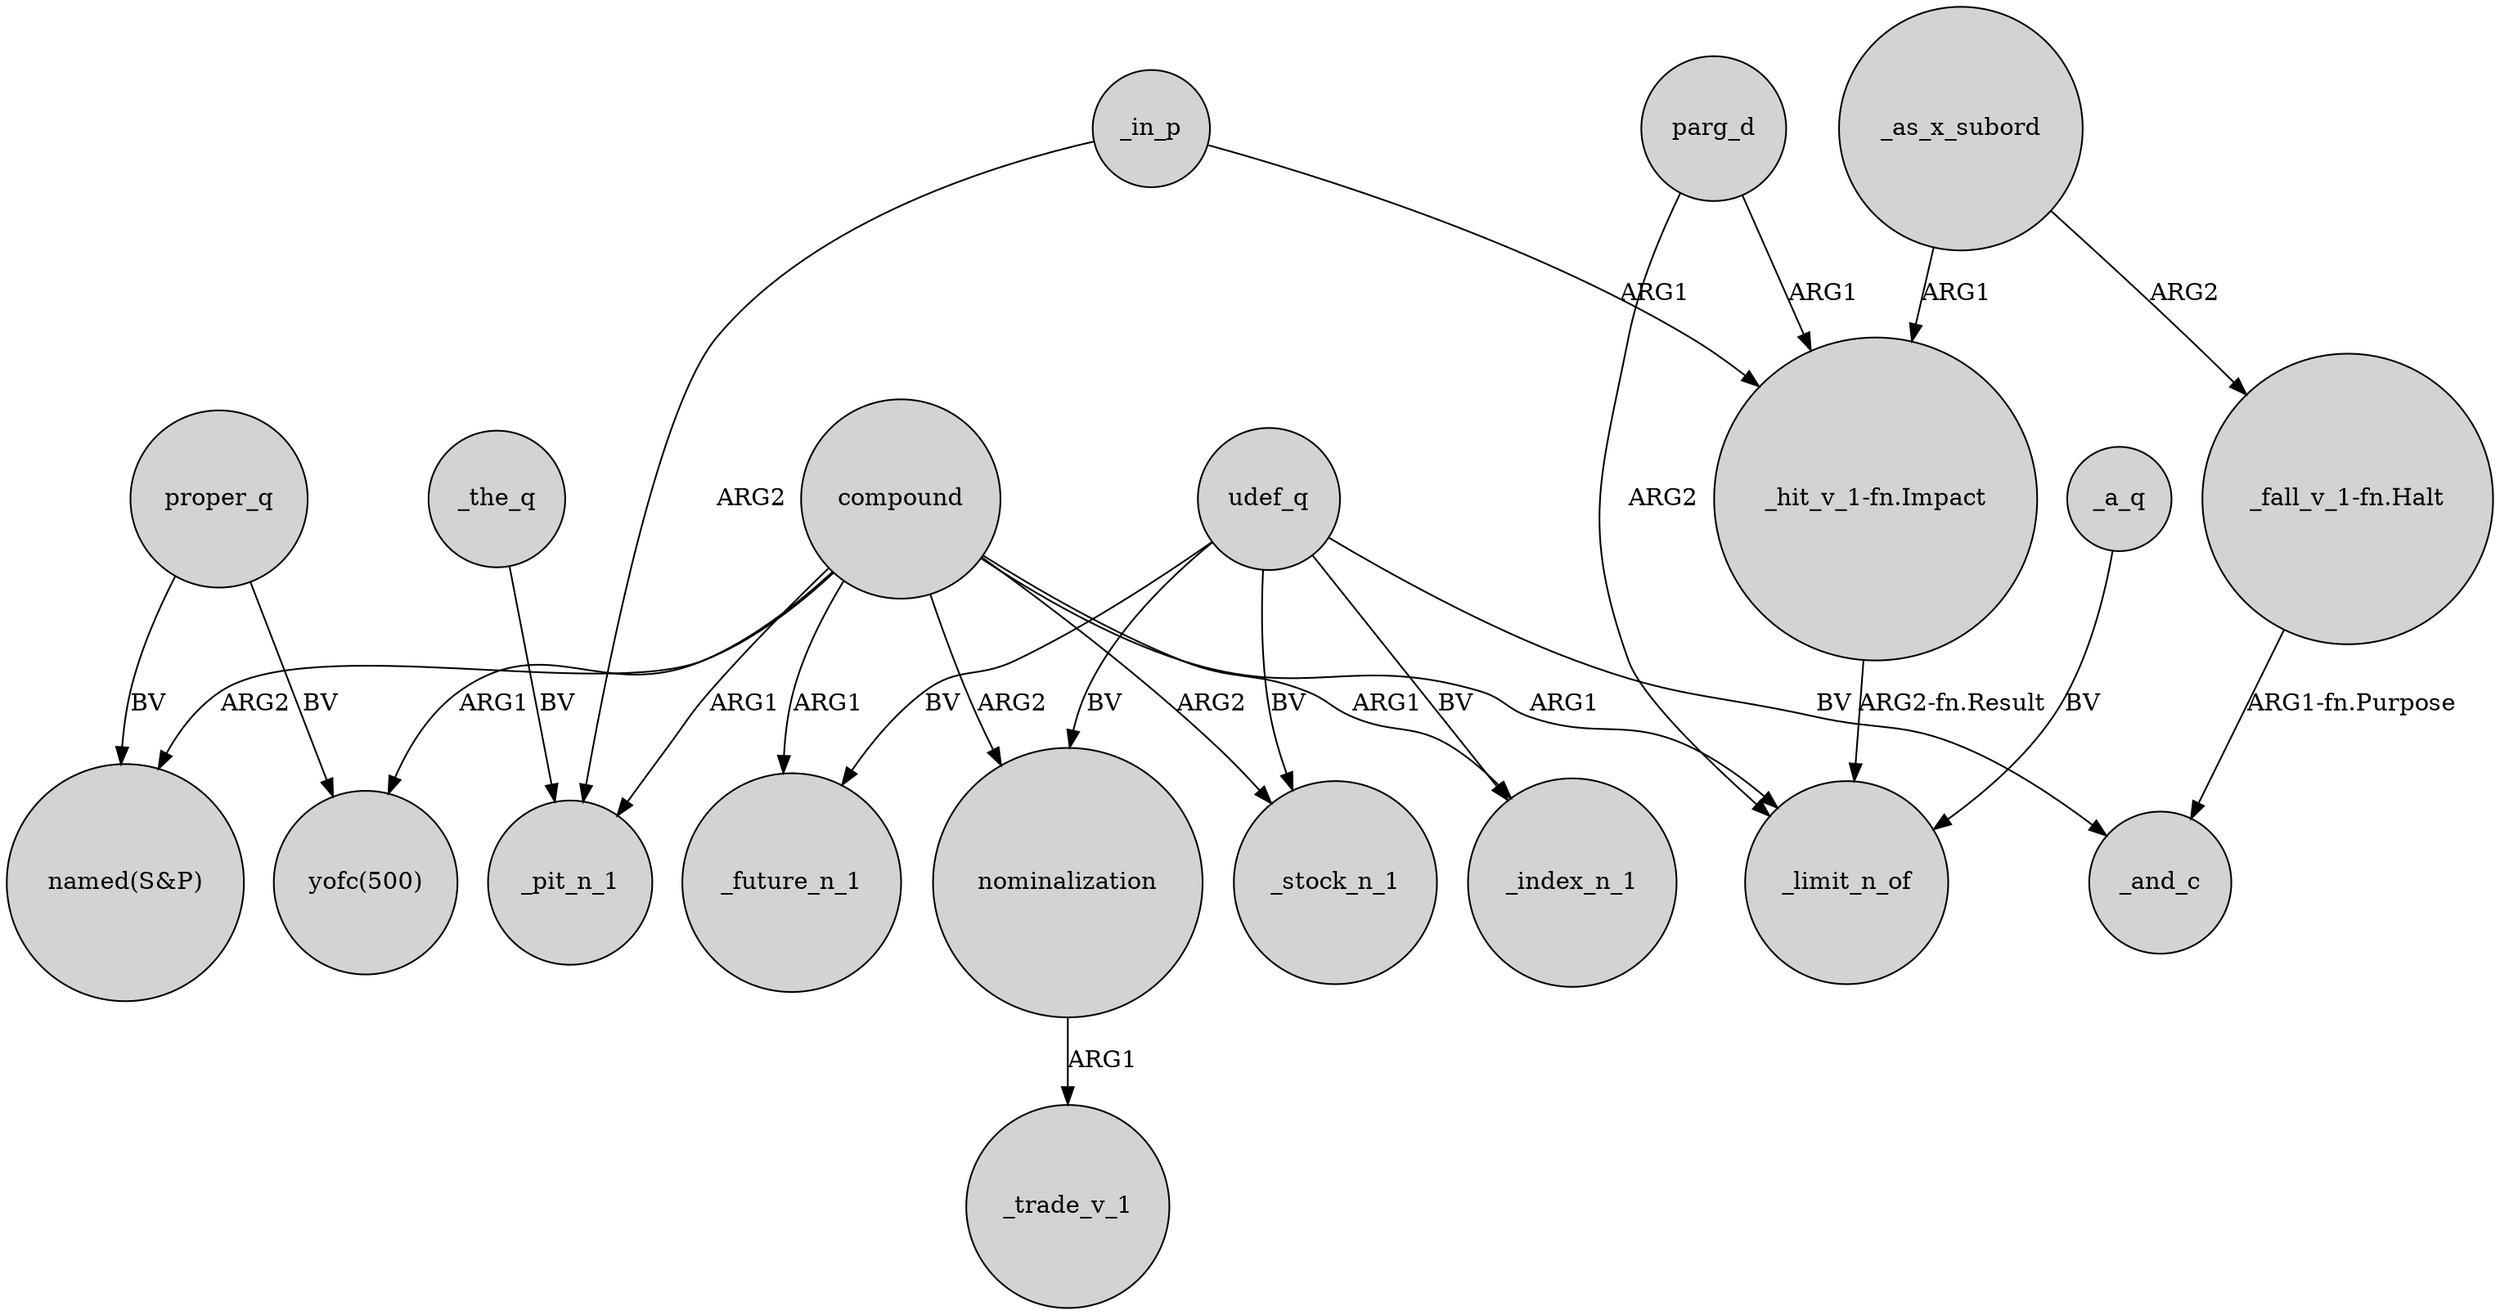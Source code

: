 digraph {
	node [shape=circle style=filled]
	compound -> "named(S&P)" [label=ARG2]
	compound -> _pit_n_1 [label=ARG1]
	"_fall_v_1-fn.Halt" -> _and_c [label="ARG1-fn.Purpose"]
	_in_p -> "_hit_v_1-fn.Impact" [label=ARG1]
	proper_q -> "yofc(500)" [label=BV]
	udef_q -> nominalization [label=BV]
	_a_q -> _limit_n_of [label=BV]
	udef_q -> _index_n_1 [label=BV]
	compound -> _future_n_1 [label=ARG1]
	proper_q -> "named(S&P)" [label=BV]
	udef_q -> _future_n_1 [label=BV]
	compound -> "yofc(500)" [label=ARG1]
	udef_q -> _and_c [label=BV]
	"_hit_v_1-fn.Impact" -> _limit_n_of [label="ARG2-fn.Result"]
	_as_x_subord -> "_fall_v_1-fn.Halt" [label=ARG2]
	compound -> nominalization [label=ARG2]
	_the_q -> _pit_n_1 [label=BV]
	udef_q -> _stock_n_1 [label=BV]
	_as_x_subord -> "_hit_v_1-fn.Impact" [label=ARG1]
	parg_d -> "_hit_v_1-fn.Impact" [label=ARG1]
	compound -> _stock_n_1 [label=ARG2]
	parg_d -> _limit_n_of [label=ARG2]
	compound -> _limit_n_of [label=ARG1]
	compound -> _index_n_1 [label=ARG1]
	_in_p -> _pit_n_1 [label=ARG2]
	nominalization -> _trade_v_1 [label=ARG1]
}
